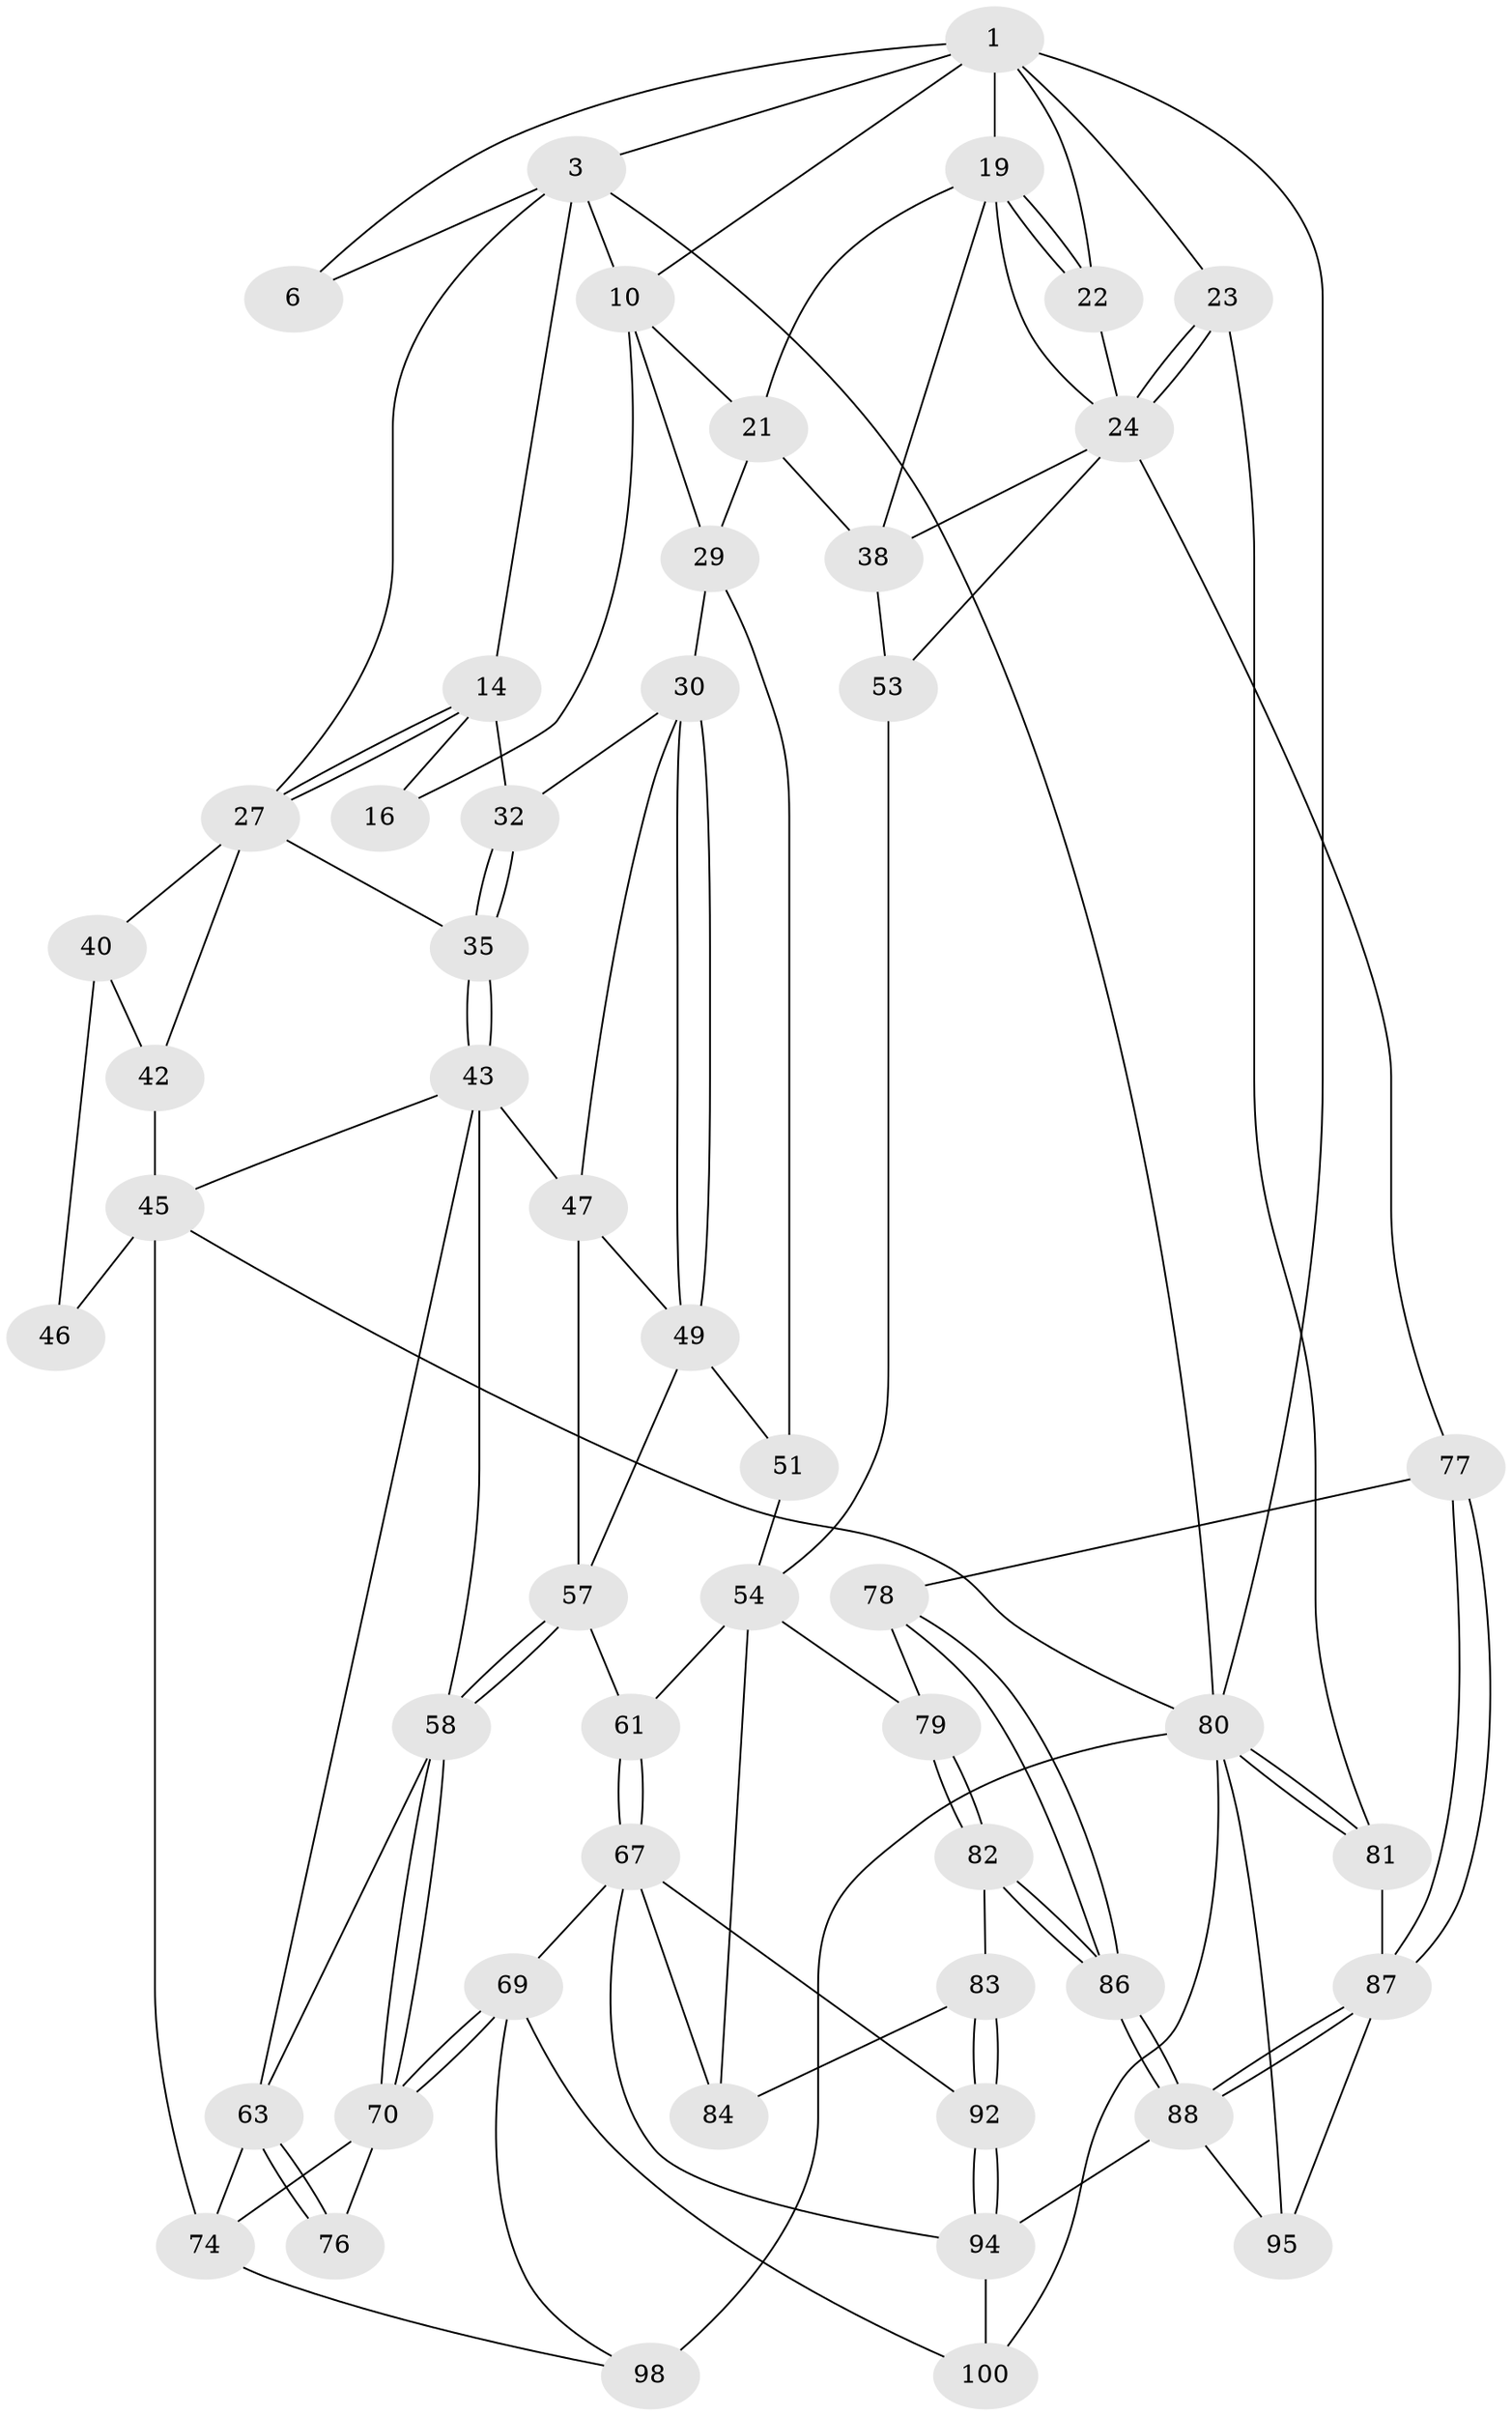 // original degree distribution, {3: 0.019230769230769232, 6: 0.21153846153846154, 5: 0.5384615384615384, 4: 0.23076923076923078}
// Generated by graph-tools (version 1.1) at 2025/17/03/09/25 04:17:00]
// undirected, 52 vertices, 118 edges
graph export_dot {
graph [start="1"]
  node [color=gray90,style=filled];
  1 [pos="+0.7270698886636399+0",super="+2+7"];
  3 [pos="+0+0",super="+4"];
  6 [pos="+0.6352799046941249+0"];
  10 [pos="+0.6396737694298276+0.09056378707847584",super="+11+17"];
  14 [pos="+0.21696100699647922+0.07416321019908717",super="+15"];
  16 [pos="+0.46337023803055827+0.15801968446747647"];
  19 [pos="+0.7518400051642274+0.19317720694723411",super="+20"];
  21 [pos="+0.7061117171651872+0.25423478381022235",super="+33"];
  22 [pos="+0.8622738996495658+0.1296685340611156"];
  23 [pos="+1+0.33929087101196376",super="+71"];
  24 [pos="+1+0.3479479880821491",super="+37+25"];
  27 [pos="+0.050012527029775516+0.26446049829180096",super="+36+28"];
  29 [pos="+0.5165958033558194+0.3305563017340572",super="+34"];
  30 [pos="+0.46726806199780907+0.37000475049169357",super="+31"];
  32 [pos="+0.29451589596138267+0.1622821328000852"];
  35 [pos="+0.16274277162251607+0.37844938253357163"];
  38 [pos="+0.8801812161070037+0.375093849216902",super="+39"];
  40 [pos="+0.050436752399583985+0.3672326633123572",super="+41"];
  42 [pos="+0+0.48471355328842614"];
  43 [pos="+0.18721235310040502+0.464915297894141",super="+44+48"];
  45 [pos="+0.11176115388442238+0.4981758232066329",super="+65"];
  46 [pos="+0.10454876431648943+0.4962062565743508"];
  47 [pos="+0.30878748373471887+0.4091376869527762",super="+50"];
  49 [pos="+0.4664360650788382+0.4344316801813834",super="+52"];
  51 [pos="+0.5515429521192102+0.46409542325956815"];
  53 [pos="+0.7241085004210535+0.5084612277126003"];
  54 [pos="+0.6899049291237116+0.5500348272318947",super="+55"];
  57 [pos="+0.41223765253669625+0.5332915734137958",super="+60"];
  58 [pos="+0.3926183129427576+0.5488338273204095",super="+59"];
  61 [pos="+0.5476724405801271+0.600555200922602"];
  63 [pos="+0.2790422398344322+0.5830291623446208",super="+64"];
  67 [pos="+0.48908586400351883+0.7195041020617737",super="+68+85"];
  69 [pos="+0.4399139503436321+0.7599553501425187",super="+97"];
  70 [pos="+0.41282210092702015+0.7567480312320142",super="+75"];
  74 [pos="+0.12746076600781273+0.7173930189893166",super="+91"];
  76 [pos="+0.3158992998898605+0.6828638035838361"];
  77 [pos="+0.8779351705198847+0.6033437763879902"];
  78 [pos="+0.8465619603182047+0.6233928618029184"];
  79 [pos="+0.767233678027008+0.6537953393452949"];
  80 [pos="+1+1",super="+102+90"];
  81 [pos="+1+0.7992099621163178"];
  82 [pos="+0.7553331188241019+0.7066529791243271"];
  83 [pos="+0.7082336028119388+0.7059423584645723"];
  84 [pos="+0.6710896567798897+0.6617795036714194"];
  86 [pos="+0.7744806708498609+0.7200046800200698"];
  87 [pos="+0.8893641452283589+0.6946714991402838",super="+89"];
  88 [pos="+0.7959660075548018+0.7450696775386594",super="+93"];
  92 [pos="+0.6721534625793969+0.79285568226408"];
  94 [pos="+0.680873922144595+0.8615418251919281",super="+96"];
  95 [pos="+0.8430360021320277+0.9421818274504935"];
  98 [pos="+0.3860772697499331+1",super="+99"];
  100 [pos="+0.5616918356340286+0.9578888161638351"];
  1 -- 80;
  1 -- 3;
  1 -- 23;
  1 -- 19;
  1 -- 6;
  1 -- 22;
  1 -- 10;
  3 -- 27;
  3 -- 10;
  3 -- 14;
  3 -- 6;
  3 -- 80;
  10 -- 16 [weight=2];
  10 -- 21;
  10 -- 29;
  14 -- 27;
  14 -- 27;
  14 -- 16;
  14 -- 32;
  19 -- 22;
  19 -- 22;
  19 -- 21;
  19 -- 38;
  19 -- 24;
  21 -- 29;
  21 -- 38;
  22 -- 24;
  23 -- 24 [weight=2];
  23 -- 24;
  23 -- 81;
  24 -- 53;
  24 -- 38;
  24 -- 77;
  27 -- 40;
  27 -- 35;
  27 -- 42;
  29 -- 30;
  29 -- 51;
  30 -- 49;
  30 -- 49;
  30 -- 32;
  30 -- 47;
  32 -- 35;
  32 -- 35;
  35 -- 43;
  35 -- 43;
  38 -- 53;
  40 -- 46 [weight=2];
  40 -- 42;
  42 -- 45;
  43 -- 45;
  43 -- 63;
  43 -- 58;
  43 -- 47;
  45 -- 46;
  45 -- 74;
  45 -- 80;
  47 -- 49;
  47 -- 57;
  49 -- 51;
  49 -- 57;
  51 -- 54;
  53 -- 54;
  54 -- 79;
  54 -- 84;
  54 -- 61;
  57 -- 58;
  57 -- 58;
  57 -- 61;
  58 -- 70;
  58 -- 70;
  58 -- 63;
  61 -- 67;
  61 -- 67;
  63 -- 76 [weight=2];
  63 -- 76;
  63 -- 74;
  67 -- 69;
  67 -- 94;
  67 -- 84;
  67 -- 92;
  69 -- 70;
  69 -- 70;
  69 -- 98;
  69 -- 100;
  70 -- 74;
  70 -- 76;
  74 -- 98;
  77 -- 78;
  77 -- 87;
  77 -- 87;
  78 -- 79;
  78 -- 86;
  78 -- 86;
  79 -- 82;
  79 -- 82;
  80 -- 81;
  80 -- 81;
  80 -- 100;
  80 -- 95;
  80 -- 98 [weight=2];
  81 -- 87;
  82 -- 83;
  82 -- 86;
  82 -- 86;
  83 -- 84;
  83 -- 92;
  83 -- 92;
  86 -- 88;
  86 -- 88;
  87 -- 88;
  87 -- 88;
  87 -- 95;
  88 -- 94;
  88 -- 95;
  92 -- 94;
  92 -- 94;
  94 -- 100;
}
